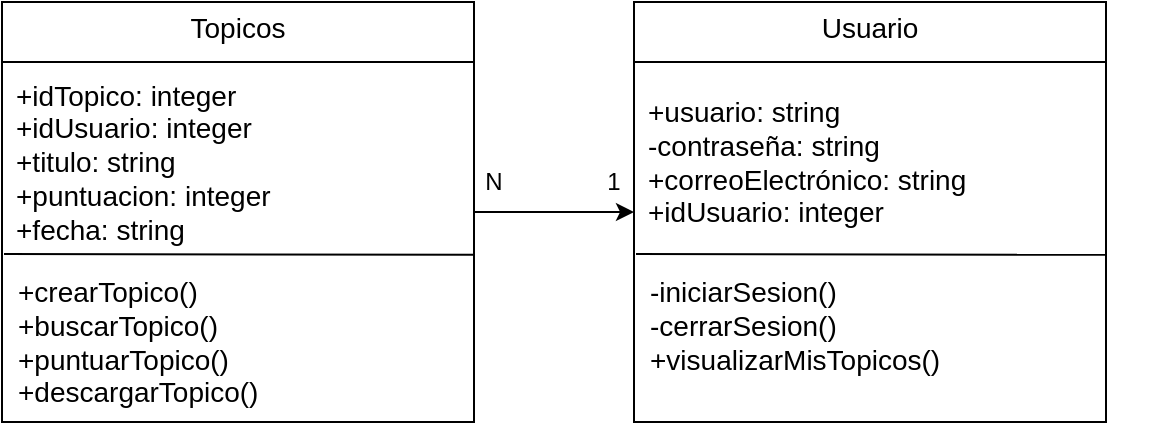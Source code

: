 <mxfile>
    <diagram id="vK6k87PZ-RR_bFMqp72I" name="Page-1">
        <mxGraphModel dx="470" dy="358" grid="1" gridSize="10" guides="1" tooltips="1" connect="1" arrows="1" fold="1" page="1" pageScale="1" pageWidth="827" pageHeight="1169" math="0" shadow="0">
            <root>
                <mxCell id="0"/>
                <mxCell id="1" parent="0"/>
                <mxCell id="13" style="edgeStyle=orthogonalEdgeStyle;rounded=0;orthogonalLoop=1;jettySize=auto;html=1;entryX=0;entryY=0.5;entryDx=0;entryDy=0;" parent="1" source="3" target="8" edge="1">
                    <mxGeometry relative="1" as="geometry"/>
                </mxCell>
                <mxCell id="3" value="" style="shape=internalStorage;whiteSpace=wrap;html=1;backgroundOutline=1;dx=0;dy=30;" parent="1" vertex="1">
                    <mxGeometry x="144" y="120" width="236" height="210" as="geometry"/>
                </mxCell>
                <mxCell id="4" value="&lt;font style=&quot;font-size: 14px&quot;&gt;Topicos&lt;/font&gt;" style="text;html=1;strokeColor=none;fillColor=none;align=center;verticalAlign=middle;whiteSpace=wrap;rounded=0;" parent="1" vertex="1">
                    <mxGeometry x="242" y="123" width="40" height="20" as="geometry"/>
                </mxCell>
                <mxCell id="5" value="&lt;font style=&quot;font-size: 14px&quot;&gt;+crearTopico()&lt;br&gt;+buscarTopico()&lt;br&gt;+puntuarTopico()&lt;br&gt;+descargarTopico()&lt;/font&gt;" style="text;html=1;strokeColor=none;fillColor=none;align=left;verticalAlign=middle;whiteSpace=wrap;rounded=0;" parent="1" vertex="1">
                    <mxGeometry x="149.5" y="260" width="220.5" height="60" as="geometry"/>
                </mxCell>
                <mxCell id="6" value="&lt;div&gt;&lt;span style=&quot;font-size: 14px&quot;&gt;+idTopico: integer&lt;/span&gt;&lt;/div&gt;&lt;div&gt;&lt;span style=&quot;font-size: 14px&quot;&gt;+idUsuario: integer&lt;/span&gt;&lt;/div&gt;&lt;div&gt;&lt;span style=&quot;font-size: 14px&quot;&gt;+titulo: string&lt;/span&gt;&lt;/div&gt;&lt;div&gt;&lt;span style=&quot;font-size: 14px&quot;&gt;+puntuacion: integer&lt;/span&gt;&lt;/div&gt;&lt;div&gt;&lt;span style=&quot;font-size: 14px&quot;&gt;+fecha: string&lt;/span&gt;&lt;/div&gt;" style="text;html=1;strokeColor=none;fillColor=none;align=left;verticalAlign=middle;whiteSpace=wrap;rounded=0;" parent="1" vertex="1">
                    <mxGeometry x="149" y="160" width="221" height="80" as="geometry"/>
                </mxCell>
                <mxCell id="7" value="" style="endArrow=none;html=1;entryX=1.002;entryY=0.602;entryDx=0;entryDy=0;entryPerimeter=0;" parent="1" target="3" edge="1">
                    <mxGeometry width="50" height="50" relative="1" as="geometry">
                        <mxPoint x="145" y="246" as="sourcePoint"/>
                        <mxPoint x="200" y="220" as="targetPoint"/>
                    </mxGeometry>
                </mxCell>
                <mxCell id="8" value="" style="shape=internalStorage;whiteSpace=wrap;html=1;backgroundOutline=1;dx=0;dy=30;" parent="1" vertex="1">
                    <mxGeometry x="460" y="120" width="236" height="210" as="geometry"/>
                </mxCell>
                <mxCell id="9" value="&lt;span style=&quot;font-size: 14px&quot;&gt;Usuario&lt;/span&gt;" style="text;html=1;strokeColor=none;fillColor=none;align=center;verticalAlign=middle;whiteSpace=wrap;rounded=0;" parent="1" vertex="1">
                    <mxGeometry x="558" y="123" width="40" height="20" as="geometry"/>
                </mxCell>
                <mxCell id="10" value="&lt;span style=&quot;font-size: 14px&quot;&gt;-iniciarSesion()&lt;br&gt;-cerrarSesion()&lt;br&gt;+visualizarMisTopicos()&lt;br&gt;&lt;br&gt;&lt;/span&gt;" style="text;html=1;strokeColor=none;fillColor=none;align=left;verticalAlign=middle;whiteSpace=wrap;rounded=0;" parent="1" vertex="1">
                    <mxGeometry x="465.5" y="260" width="260" height="60" as="geometry"/>
                </mxCell>
                <mxCell id="11" value="&lt;div&gt;&lt;span&gt;&lt;font style=&quot;font-size: 14px&quot;&gt;+usuario: string&lt;/font&gt;&lt;/span&gt;&lt;/div&gt;&lt;div&gt;&lt;span&gt;&lt;font style=&quot;font-size: 14px&quot;&gt;-contraseña: string&lt;/font&gt;&lt;/span&gt;&lt;/div&gt;&lt;div&gt;&lt;span&gt;&lt;font style=&quot;font-size: 14px&quot;&gt;+correoElectrónico: string&lt;/font&gt;&lt;/span&gt;&lt;/div&gt;&lt;div&gt;&lt;span&gt;&lt;font style=&quot;font-size: 14px&quot;&gt;+idUsuario: integer&lt;/font&gt;&lt;/span&gt;&lt;/div&gt;" style="text;html=1;strokeColor=none;fillColor=none;align=left;verticalAlign=middle;whiteSpace=wrap;rounded=0;" parent="1" vertex="1">
                    <mxGeometry x="465" y="160" width="261" height="80" as="geometry"/>
                </mxCell>
                <mxCell id="12" value="" style="endArrow=none;html=1;entryX=1.002;entryY=0.602;entryDx=0;entryDy=0;entryPerimeter=0;" parent="1" target="8" edge="1">
                    <mxGeometry width="50" height="50" relative="1" as="geometry">
                        <mxPoint x="461" y="246" as="sourcePoint"/>
                        <mxPoint x="516" y="220" as="targetPoint"/>
                    </mxGeometry>
                </mxCell>
                <mxCell id="14" value="1" style="text;html=1;strokeColor=none;fillColor=none;align=center;verticalAlign=middle;whiteSpace=wrap;rounded=0;" parent="1" vertex="1">
                    <mxGeometry x="440" y="200" width="20" height="20" as="geometry"/>
                </mxCell>
                <mxCell id="15" value="N" style="text;html=1;strokeColor=none;fillColor=none;align=center;verticalAlign=middle;whiteSpace=wrap;rounded=0;" vertex="1" parent="1">
                    <mxGeometry x="380" y="200" width="20" height="20" as="geometry"/>
                </mxCell>
            </root>
        </mxGraphModel>
    </diagram>
</mxfile>